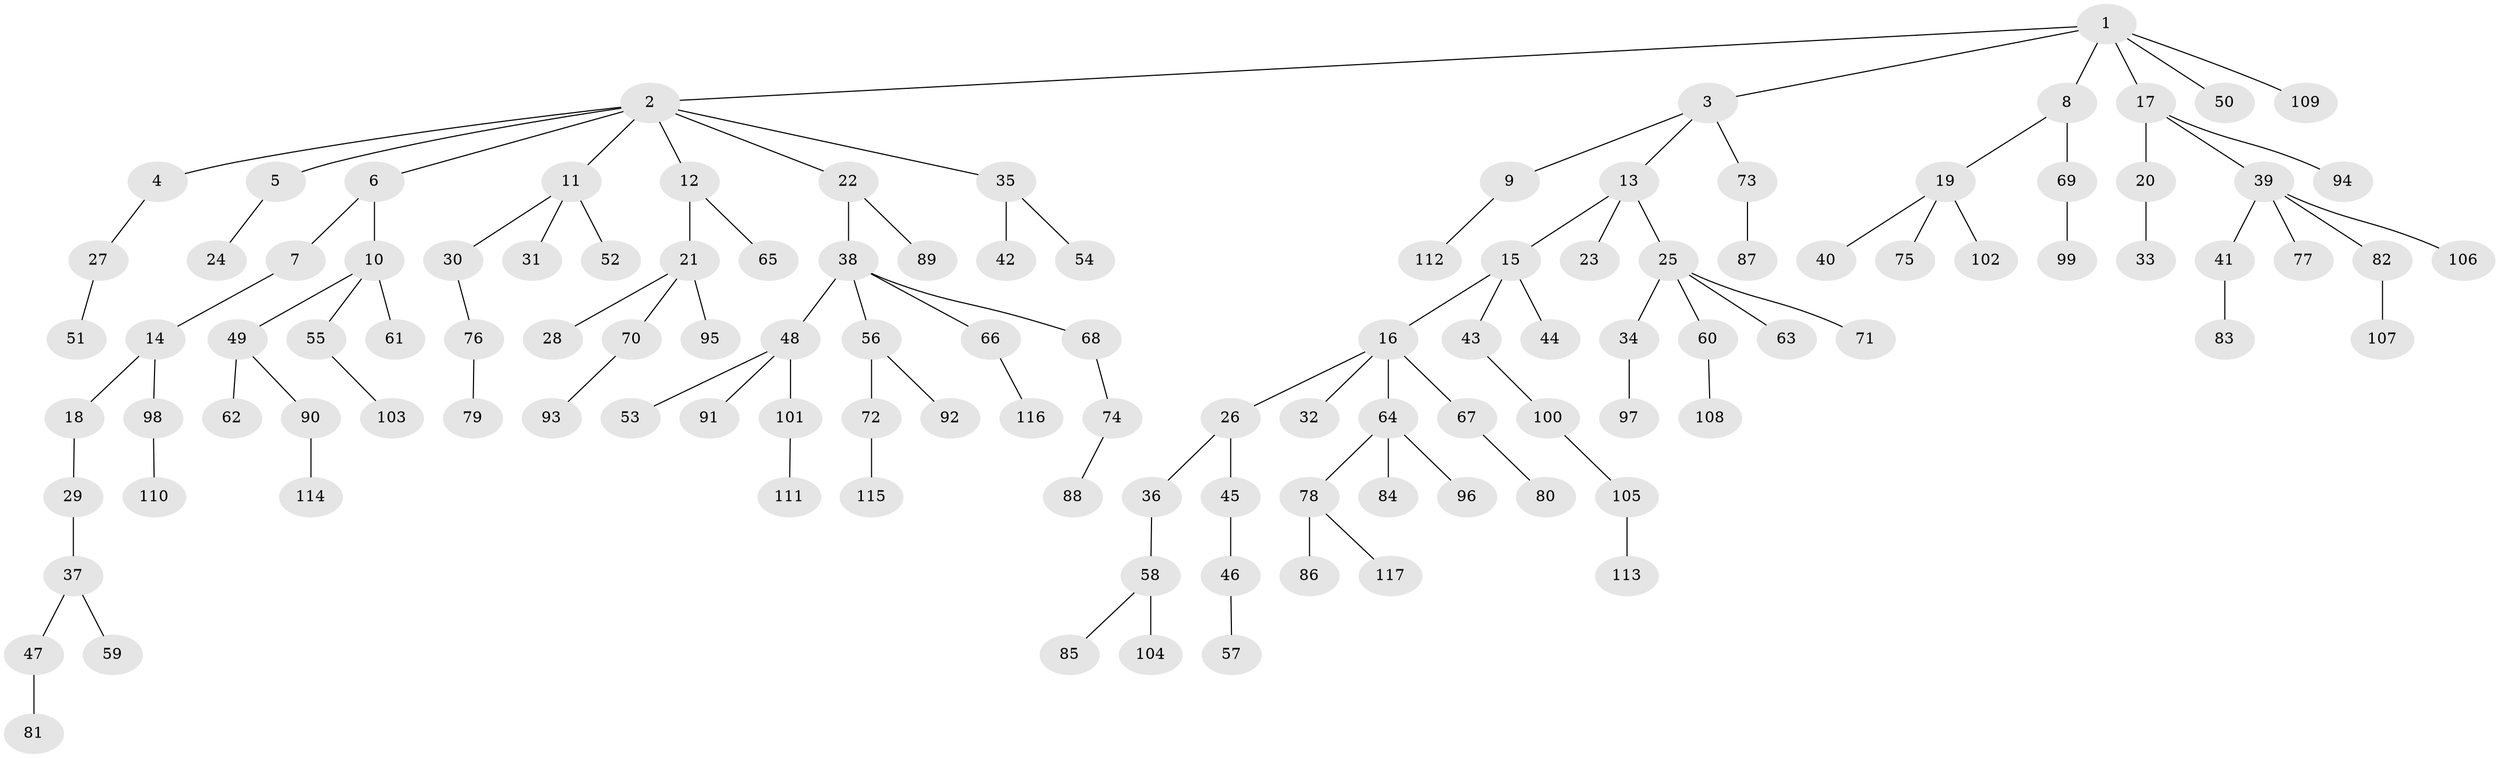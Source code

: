 // Generated by graph-tools (version 1.1) at 2025/50/03/09/25 03:50:24]
// undirected, 117 vertices, 116 edges
graph export_dot {
graph [start="1"]
  node [color=gray90,style=filled];
  1;
  2;
  3;
  4;
  5;
  6;
  7;
  8;
  9;
  10;
  11;
  12;
  13;
  14;
  15;
  16;
  17;
  18;
  19;
  20;
  21;
  22;
  23;
  24;
  25;
  26;
  27;
  28;
  29;
  30;
  31;
  32;
  33;
  34;
  35;
  36;
  37;
  38;
  39;
  40;
  41;
  42;
  43;
  44;
  45;
  46;
  47;
  48;
  49;
  50;
  51;
  52;
  53;
  54;
  55;
  56;
  57;
  58;
  59;
  60;
  61;
  62;
  63;
  64;
  65;
  66;
  67;
  68;
  69;
  70;
  71;
  72;
  73;
  74;
  75;
  76;
  77;
  78;
  79;
  80;
  81;
  82;
  83;
  84;
  85;
  86;
  87;
  88;
  89;
  90;
  91;
  92;
  93;
  94;
  95;
  96;
  97;
  98;
  99;
  100;
  101;
  102;
  103;
  104;
  105;
  106;
  107;
  108;
  109;
  110;
  111;
  112;
  113;
  114;
  115;
  116;
  117;
  1 -- 2;
  1 -- 3;
  1 -- 8;
  1 -- 17;
  1 -- 50;
  1 -- 109;
  2 -- 4;
  2 -- 5;
  2 -- 6;
  2 -- 11;
  2 -- 12;
  2 -- 22;
  2 -- 35;
  3 -- 9;
  3 -- 13;
  3 -- 73;
  4 -- 27;
  5 -- 24;
  6 -- 7;
  6 -- 10;
  7 -- 14;
  8 -- 19;
  8 -- 69;
  9 -- 112;
  10 -- 49;
  10 -- 55;
  10 -- 61;
  11 -- 30;
  11 -- 31;
  11 -- 52;
  12 -- 21;
  12 -- 65;
  13 -- 15;
  13 -- 23;
  13 -- 25;
  14 -- 18;
  14 -- 98;
  15 -- 16;
  15 -- 43;
  15 -- 44;
  16 -- 26;
  16 -- 32;
  16 -- 64;
  16 -- 67;
  17 -- 20;
  17 -- 39;
  17 -- 94;
  18 -- 29;
  19 -- 40;
  19 -- 75;
  19 -- 102;
  20 -- 33;
  21 -- 28;
  21 -- 70;
  21 -- 95;
  22 -- 38;
  22 -- 89;
  25 -- 34;
  25 -- 60;
  25 -- 63;
  25 -- 71;
  26 -- 36;
  26 -- 45;
  27 -- 51;
  29 -- 37;
  30 -- 76;
  34 -- 97;
  35 -- 42;
  35 -- 54;
  36 -- 58;
  37 -- 47;
  37 -- 59;
  38 -- 48;
  38 -- 56;
  38 -- 66;
  38 -- 68;
  39 -- 41;
  39 -- 77;
  39 -- 82;
  39 -- 106;
  41 -- 83;
  43 -- 100;
  45 -- 46;
  46 -- 57;
  47 -- 81;
  48 -- 53;
  48 -- 91;
  48 -- 101;
  49 -- 62;
  49 -- 90;
  55 -- 103;
  56 -- 72;
  56 -- 92;
  58 -- 85;
  58 -- 104;
  60 -- 108;
  64 -- 78;
  64 -- 84;
  64 -- 96;
  66 -- 116;
  67 -- 80;
  68 -- 74;
  69 -- 99;
  70 -- 93;
  72 -- 115;
  73 -- 87;
  74 -- 88;
  76 -- 79;
  78 -- 86;
  78 -- 117;
  82 -- 107;
  90 -- 114;
  98 -- 110;
  100 -- 105;
  101 -- 111;
  105 -- 113;
}
